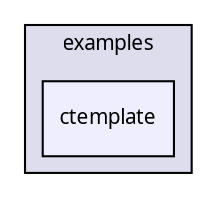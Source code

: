 digraph "ctemplate" {
  compound=true
  node [ fontsize="10", fontname="FreeSans.ttf"];
  edge [ labelfontsize="10", labelfontname="FreeSans.ttf"];
  subgraph clusterdir_c338a0fe4a5498415556b59ba12fd991 {
    graph [ bgcolor="#ddddee", pencolor="black", label="examples" fontname="FreeSans.ttf", fontsize="10", URL="dir_c338a0fe4a5498415556b59ba12fd991.html"]
  dir_a63d868fb2a2ec60a66d113e7576ef6d [shape=box, label="ctemplate", style="filled", fillcolor="#eeeeff", pencolor="black", URL="dir_a63d868fb2a2ec60a66d113e7576ef6d.html"];
  }
}
